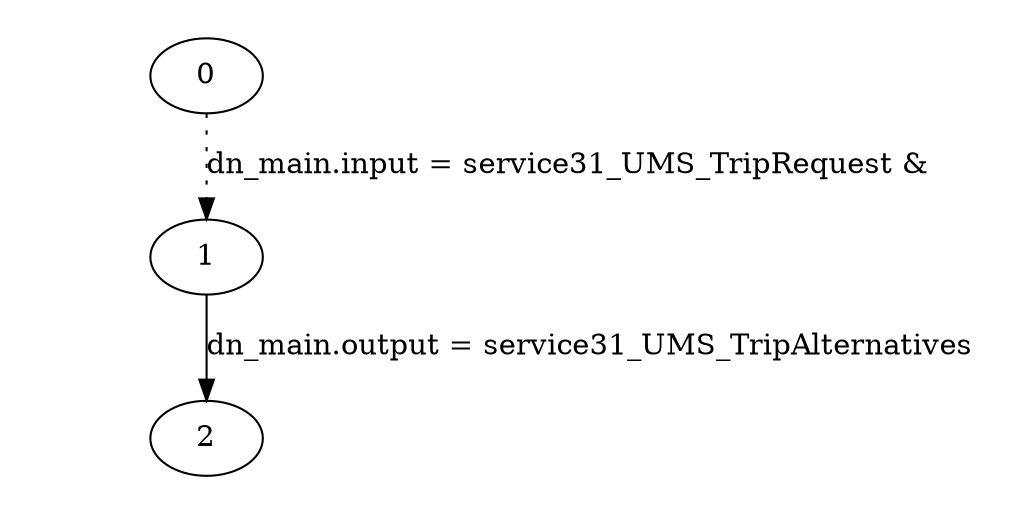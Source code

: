 digraph plan_fsm {
ratio="1.3";
margin="0.2";
size="8.0,11.4";
"0" -> "1" [style=dotted label="dn_main.input = service31_UMS_TripRequest &\n"]
"1" -> "2" [label="dn_main.output = service31_UMS_TripAlternatives"]
}

